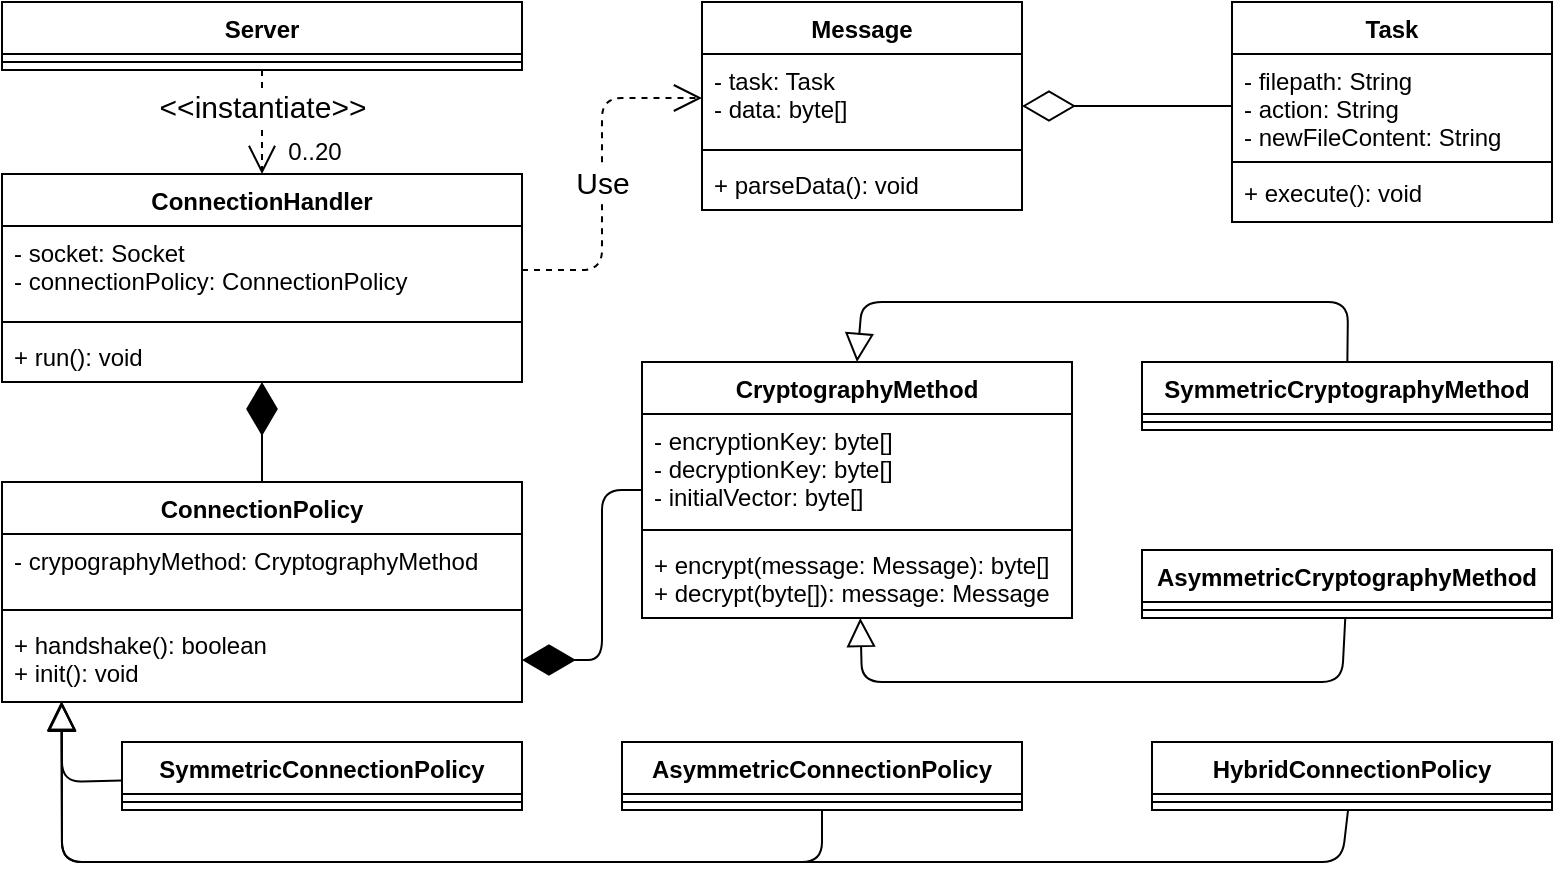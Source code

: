 <mxfile version="13.10.4" type="github">
  <diagram id="Gq7qCkKAvHV9cnfJ-7e4" name="Page-1">
    <mxGraphModel dx="1730" dy="928" grid="1" gridSize="10" guides="1" tooltips="1" connect="1" arrows="1" fold="1" page="1" pageScale="1" pageWidth="850" pageHeight="1100" math="0" shadow="0">
      <root>
        <mxCell id="0" />
        <mxCell id="1" parent="0" />
        <mxCell id="bkccexlq_GY75kYhkhC6-1" value="Server" style="swimlane;fontStyle=1;align=center;verticalAlign=top;childLayout=stackLayout;horizontal=1;startSize=26;horizontalStack=0;resizeParent=1;resizeParentMax=0;resizeLast=0;collapsible=1;marginBottom=0;" parent="1" vertex="1">
          <mxGeometry x="40" y="30" width="260" height="34" as="geometry" />
        </mxCell>
        <mxCell id="bkccexlq_GY75kYhkhC6-3" value="" style="line;strokeWidth=1;fillColor=none;align=left;verticalAlign=middle;spacingTop=-1;spacingLeft=3;spacingRight=3;rotatable=0;labelPosition=right;points=[];portConstraint=eastwest;" parent="bkccexlq_GY75kYhkhC6-1" vertex="1">
          <mxGeometry y="26" width="260" height="8" as="geometry" />
        </mxCell>
        <mxCell id="bkccexlq_GY75kYhkhC6-5" value="ConnectionHandler" style="swimlane;fontStyle=1;align=center;verticalAlign=top;childLayout=stackLayout;horizontal=1;startSize=26;horizontalStack=0;resizeParent=1;resizeParentMax=0;resizeLast=0;collapsible=1;marginBottom=0;" parent="1" vertex="1">
          <mxGeometry x="40" y="116" width="260" height="104" as="geometry" />
        </mxCell>
        <mxCell id="bkccexlq_GY75kYhkhC6-6" value="- socket: Socket&#xa;- connectionPolicy: ConnectionPolicy&#xa;" style="text;strokeColor=none;fillColor=none;align=left;verticalAlign=top;spacingLeft=4;spacingRight=4;overflow=hidden;rotatable=0;points=[[0,0.5],[1,0.5]];portConstraint=eastwest;" parent="bkccexlq_GY75kYhkhC6-5" vertex="1">
          <mxGeometry y="26" width="260" height="44" as="geometry" />
        </mxCell>
        <mxCell id="bkccexlq_GY75kYhkhC6-7" value="" style="line;strokeWidth=1;fillColor=none;align=left;verticalAlign=middle;spacingTop=-1;spacingLeft=3;spacingRight=3;rotatable=0;labelPosition=right;points=[];portConstraint=eastwest;" parent="bkccexlq_GY75kYhkhC6-5" vertex="1">
          <mxGeometry y="70" width="260" height="8" as="geometry" />
        </mxCell>
        <mxCell id="bkccexlq_GY75kYhkhC6-8" value="+ run(): void" style="text;strokeColor=none;fillColor=none;align=left;verticalAlign=top;spacingLeft=4;spacingRight=4;overflow=hidden;rotatable=0;points=[[0,0.5],[1,0.5]];portConstraint=eastwest;" parent="bkccexlq_GY75kYhkhC6-5" vertex="1">
          <mxGeometry y="78" width="260" height="26" as="geometry" />
        </mxCell>
        <mxCell id="bkccexlq_GY75kYhkhC6-9" value="ConnectionPolicy" style="swimlane;fontStyle=1;align=center;verticalAlign=top;childLayout=stackLayout;horizontal=1;startSize=26;horizontalStack=0;resizeParent=1;resizeParentMax=0;resizeLast=0;collapsible=1;marginBottom=0;" parent="1" vertex="1">
          <mxGeometry x="40" y="270" width="260" height="110" as="geometry" />
        </mxCell>
        <mxCell id="bkccexlq_GY75kYhkhC6-10" value="- crypographyMethod: CryptographyMethod" style="text;strokeColor=none;fillColor=none;align=left;verticalAlign=top;spacingLeft=4;spacingRight=4;overflow=hidden;rotatable=0;points=[[0,0.5],[1,0.5]];portConstraint=eastwest;" parent="bkccexlq_GY75kYhkhC6-9" vertex="1">
          <mxGeometry y="26" width="260" height="34" as="geometry" />
        </mxCell>
        <mxCell id="bkccexlq_GY75kYhkhC6-11" value="" style="line;strokeWidth=1;fillColor=none;align=left;verticalAlign=middle;spacingTop=-1;spacingLeft=3;spacingRight=3;rotatable=0;labelPosition=right;points=[];portConstraint=eastwest;" parent="bkccexlq_GY75kYhkhC6-9" vertex="1">
          <mxGeometry y="60" width="260" height="8" as="geometry" />
        </mxCell>
        <mxCell id="bkccexlq_GY75kYhkhC6-12" value="+ handshake(): boolean&#xa;+ init(): void&#xa;" style="text;strokeColor=none;fillColor=none;align=left;verticalAlign=top;spacingLeft=4;spacingRight=4;overflow=hidden;rotatable=0;points=[[0,0.5],[1,0.5]];portConstraint=eastwest;" parent="bkccexlq_GY75kYhkhC6-9" vertex="1">
          <mxGeometry y="68" width="260" height="42" as="geometry" />
        </mxCell>
        <mxCell id="bkccexlq_GY75kYhkhC6-13" value="AsymmetricConnectionPolicy" style="swimlane;fontStyle=1;align=center;verticalAlign=top;childLayout=stackLayout;horizontal=1;startSize=26;horizontalStack=0;resizeParent=1;resizeParentMax=0;resizeLast=0;collapsible=1;marginBottom=0;" parent="1" vertex="1">
          <mxGeometry x="350" y="400" width="200" height="34" as="geometry" />
        </mxCell>
        <mxCell id="bkccexlq_GY75kYhkhC6-15" value="" style="line;strokeWidth=1;fillColor=none;align=left;verticalAlign=middle;spacingTop=-1;spacingLeft=3;spacingRight=3;rotatable=0;labelPosition=right;points=[];portConstraint=eastwest;" parent="bkccexlq_GY75kYhkhC6-13" vertex="1">
          <mxGeometry y="26" width="200" height="8" as="geometry" />
        </mxCell>
        <mxCell id="bkccexlq_GY75kYhkhC6-17" value="SymmetricConnectionPolicy" style="swimlane;fontStyle=1;align=center;verticalAlign=top;childLayout=stackLayout;horizontal=1;startSize=26;horizontalStack=0;resizeParent=1;resizeParentMax=0;resizeLast=0;collapsible=1;marginBottom=0;" parent="1" vertex="1">
          <mxGeometry x="100" y="400" width="200" height="34" as="geometry" />
        </mxCell>
        <mxCell id="bkccexlq_GY75kYhkhC6-19" value="" style="line;strokeWidth=1;fillColor=none;align=left;verticalAlign=middle;spacingTop=-1;spacingLeft=3;spacingRight=3;rotatable=0;labelPosition=right;points=[];portConstraint=eastwest;" parent="bkccexlq_GY75kYhkhC6-17" vertex="1">
          <mxGeometry y="26" width="200" height="8" as="geometry" />
        </mxCell>
        <mxCell id="bkccexlq_GY75kYhkhC6-21" value="HybridConnectionPolicy" style="swimlane;fontStyle=1;align=center;verticalAlign=top;childLayout=stackLayout;horizontal=1;startSize=26;horizontalStack=0;resizeParent=1;resizeParentMax=0;resizeLast=0;collapsible=1;marginBottom=0;" parent="1" vertex="1">
          <mxGeometry x="615" y="400" width="200" height="34" as="geometry">
            <mxRectangle x="450" y="480" width="170" height="26" as="alternateBounds" />
          </mxGeometry>
        </mxCell>
        <mxCell id="bkccexlq_GY75kYhkhC6-23" value="" style="line;strokeWidth=1;fillColor=none;align=left;verticalAlign=middle;spacingTop=-1;spacingLeft=3;spacingRight=3;rotatable=0;labelPosition=right;points=[];portConstraint=eastwest;" parent="bkccexlq_GY75kYhkhC6-21" vertex="1">
          <mxGeometry y="26" width="200" height="8" as="geometry" />
        </mxCell>
        <mxCell id="bkccexlq_GY75kYhkhC6-35" value="Message" style="swimlane;fontStyle=1;align=center;verticalAlign=top;childLayout=stackLayout;horizontal=1;startSize=26;horizontalStack=0;resizeParent=1;resizeParentMax=0;resizeLast=0;collapsible=1;marginBottom=0;" parent="1" vertex="1">
          <mxGeometry x="390" y="30" width="160" height="104" as="geometry" />
        </mxCell>
        <mxCell id="bkccexlq_GY75kYhkhC6-36" value="- task: Task&#xa;- data: byte[]" style="text;strokeColor=none;fillColor=none;align=left;verticalAlign=top;spacingLeft=4;spacingRight=4;overflow=hidden;rotatable=0;points=[[0,0.5],[1,0.5]];portConstraint=eastwest;" parent="bkccexlq_GY75kYhkhC6-35" vertex="1">
          <mxGeometry y="26" width="160" height="44" as="geometry" />
        </mxCell>
        <mxCell id="bkccexlq_GY75kYhkhC6-37" value="" style="line;strokeWidth=1;fillColor=none;align=left;verticalAlign=middle;spacingTop=-1;spacingLeft=3;spacingRight=3;rotatable=0;labelPosition=right;points=[];portConstraint=eastwest;" parent="bkccexlq_GY75kYhkhC6-35" vertex="1">
          <mxGeometry y="70" width="160" height="8" as="geometry" />
        </mxCell>
        <mxCell id="bkccexlq_GY75kYhkhC6-38" value="+ parseData(): void" style="text;strokeColor=none;fillColor=none;align=left;verticalAlign=top;spacingLeft=4;spacingRight=4;overflow=hidden;rotatable=0;points=[[0,0.5],[1,0.5]];portConstraint=eastwest;" parent="bkccexlq_GY75kYhkhC6-35" vertex="1">
          <mxGeometry y="78" width="160" height="26" as="geometry" />
        </mxCell>
        <object label="Task" placeholders="1" id="bkccexlq_GY75kYhkhC6-43">
          <mxCell style="swimlane;fontStyle=1;align=center;verticalAlign=top;childLayout=stackLayout;horizontal=1;startSize=26;horizontalStack=0;resizeParent=1;resizeParentMax=0;resizeLast=0;collapsible=1;marginBottom=0;" parent="1" vertex="1">
            <mxGeometry x="655" y="30" width="160" height="110" as="geometry">
              <mxRectangle x="320" y="270" width="60" height="26" as="alternateBounds" />
            </mxGeometry>
          </mxCell>
        </object>
        <mxCell id="bkccexlq_GY75kYhkhC6-44" value="- filepath: String&#xa;- action: String&#xa;- newFileContent: String" style="text;strokeColor=none;fillColor=none;align=left;verticalAlign=top;spacingLeft=4;spacingRight=4;overflow=hidden;rotatable=0;points=[[0,0.5],[1,0.5]];portConstraint=eastwest;" parent="bkccexlq_GY75kYhkhC6-43" vertex="1">
          <mxGeometry y="26" width="160" height="54" as="geometry" />
        </mxCell>
        <mxCell id="Hnke83cT4_OZkZOm1KX5-7" value="+ execute(): void" style="text;align=left;verticalAlign=middle;spacingLeft=4;spacingRight=4;overflow=hidden;rotatable=0;points=[[0,0.5],[1,0.5]];portConstraint=eastwest;labelBackgroundColor=none;strokeColor=#000000;" vertex="1" parent="bkccexlq_GY75kYhkhC6-43">
          <mxGeometry y="80" width="160" height="30" as="geometry" />
        </mxCell>
        <mxCell id="bkccexlq_GY75kYhkhC6-59" value="&amp;lt;&amp;lt;instantiate&amp;gt;&amp;gt;" style="edgeStyle=none;html=1;endArrow=open;endSize=12;dashed=1;verticalAlign=bottom;fontSize=15;exitX=0.5;exitY=1;exitDx=0;exitDy=0;entryX=0.5;entryY=0;entryDx=0;entryDy=0;" parent="1" source="bkccexlq_GY75kYhkhC6-1" target="bkccexlq_GY75kYhkhC6-5" edge="1">
          <mxGeometry x="0.13" width="160" relative="1" as="geometry">
            <mxPoint x="110" y="80" as="sourcePoint" />
            <mxPoint x="120" y="110" as="targetPoint" />
            <mxPoint as="offset" />
            <Array as="points" />
          </mxGeometry>
        </mxCell>
        <mxCell id="bkccexlq_GY75kYhkhC6-73" value="0..20" style="edgeLabel;html=1;align=center;verticalAlign=middle;resizable=0;points=[];fontSize=12;" parent="bkccexlq_GY75kYhkhC6-59" vertex="1" connectable="0">
          <mxGeometry x="0.67" y="3" relative="1" as="geometry">
            <mxPoint x="22.42" y="-2.81" as="offset" />
          </mxGeometry>
        </mxCell>
        <mxCell id="bkccexlq_GY75kYhkhC6-63" value="" style="edgeStyle=none;html=1;endSize=12;endArrow=block;endFill=0;strokeWidth=1;fontSize=15;entryX=0.115;entryY=1.008;entryDx=0;entryDy=0;entryPerimeter=0;" parent="1" source="bkccexlq_GY75kYhkhC6-17" target="bkccexlq_GY75kYhkhC6-12" edge="1">
          <mxGeometry width="160" relative="1" as="geometry">
            <mxPoint x="118" y="482" as="sourcePoint" />
            <mxPoint x="70" y="381" as="targetPoint" />
            <Array as="points">
              <mxPoint x="70" y="420" />
            </Array>
          </mxGeometry>
        </mxCell>
        <mxCell id="bkccexlq_GY75kYhkhC6-64" value="" style="edgeStyle=none;html=1;endSize=12;endArrow=block;endFill=0;strokeWidth=1;fontSize=15;entryX=0.114;entryY=0.995;entryDx=0;entryDy=0;entryPerimeter=0;" parent="1" source="bkccexlq_GY75kYhkhC6-13" target="bkccexlq_GY75kYhkhC6-12" edge="1">
          <mxGeometry width="160" relative="1" as="geometry">
            <mxPoint x="644" y="450" as="sourcePoint" />
            <mxPoint x="70" y="382" as="targetPoint" />
            <Array as="points">
              <mxPoint x="450" y="460" />
              <mxPoint x="70" y="460" />
            </Array>
          </mxGeometry>
        </mxCell>
        <mxCell id="bkccexlq_GY75kYhkhC6-65" value="" style="edgeStyle=none;html=1;endSize=12;endArrow=block;endFill=0;strokeWidth=1;fontSize=15;entryX=0.115;entryY=0.995;entryDx=0;entryDy=0;entryPerimeter=0;" parent="1" source="bkccexlq_GY75kYhkhC6-21" target="bkccexlq_GY75kYhkhC6-12" edge="1">
          <mxGeometry width="160" relative="1" as="geometry">
            <mxPoint x="770" y="294" as="sourcePoint" />
            <mxPoint x="70" y="382" as="targetPoint" />
            <Array as="points">
              <mxPoint x="710" y="460" />
              <mxPoint x="70" y="460" />
            </Array>
          </mxGeometry>
        </mxCell>
        <mxCell id="bkccexlq_GY75kYhkhC6-71" value="" style="html=1;endArrow=diamondThin;endFill=0;edgeStyle=elbowEdgeStyle;elbow=vertical;endSize=24;strokeWidth=1;fontSize=15;" parent="1" source="bkccexlq_GY75kYhkhC6-43" target="bkccexlq_GY75kYhkhC6-35" edge="1">
          <mxGeometry width="160" relative="1" as="geometry">
            <mxPoint x="330" y="240" as="sourcePoint" />
            <mxPoint x="490" y="240" as="targetPoint" />
          </mxGeometry>
        </mxCell>
        <mxCell id="bkccexlq_GY75kYhkhC6-72" value="Use" style="endArrow=open;endSize=12;dashed=1;html=1;strokeWidth=1;fontSize=15;exitX=1;exitY=0.5;exitDx=0;exitDy=0;entryX=0;entryY=0.5;entryDx=0;entryDy=0;" parent="1" source="bkccexlq_GY75kYhkhC6-6" target="bkccexlq_GY75kYhkhC6-36" edge="1">
          <mxGeometry x="-0.045" width="160" relative="1" as="geometry">
            <mxPoint x="300" y="80" as="sourcePoint" />
            <mxPoint x="460" y="80" as="targetPoint" />
            <Array as="points">
              <mxPoint x="340" y="164" />
              <mxPoint x="340" y="78" />
            </Array>
            <mxPoint as="offset" />
          </mxGeometry>
        </mxCell>
        <mxCell id="Hnke83cT4_OZkZOm1KX5-8" value="CryptographyMethod" style="swimlane;fontStyle=1;align=center;verticalAlign=top;childLayout=stackLayout;horizontal=1;startSize=26;horizontalStack=0;resizeParent=1;resizeParentMax=0;resizeLast=0;collapsible=1;marginBottom=0;labelBackgroundColor=none;strokeColor=#000000;html=0;" vertex="1" parent="1">
          <mxGeometry x="360" y="210" width="215" height="128" as="geometry" />
        </mxCell>
        <mxCell id="Hnke83cT4_OZkZOm1KX5-9" value="- encryptionKey: byte[]&#xa;- decryptionKey: byte[]&#xa;- initialVector: byte[]" style="text;strokeColor=none;fillColor=none;align=left;verticalAlign=top;spacingLeft=4;spacingRight=4;overflow=hidden;rotatable=0;points=[[0,0.5],[1,0.5]];portConstraint=eastwest;" vertex="1" parent="Hnke83cT4_OZkZOm1KX5-8">
          <mxGeometry y="26" width="215" height="54" as="geometry" />
        </mxCell>
        <mxCell id="Hnke83cT4_OZkZOm1KX5-10" value="" style="line;strokeWidth=1;fillColor=none;align=left;verticalAlign=middle;spacingTop=-1;spacingLeft=3;spacingRight=3;rotatable=0;labelPosition=right;points=[];portConstraint=eastwest;" vertex="1" parent="Hnke83cT4_OZkZOm1KX5-8">
          <mxGeometry y="80" width="215" height="8" as="geometry" />
        </mxCell>
        <mxCell id="Hnke83cT4_OZkZOm1KX5-11" value="+ encrypt(message: Message): byte[]&#xa;+ decrypt(byte[]): message: Message" style="text;strokeColor=none;fillColor=none;align=left;verticalAlign=top;spacingLeft=4;spacingRight=4;overflow=hidden;rotatable=0;points=[[0,0.5],[1,0.5]];portConstraint=eastwest;" vertex="1" parent="Hnke83cT4_OZkZOm1KX5-8">
          <mxGeometry y="88" width="215" height="40" as="geometry" />
        </mxCell>
        <mxCell id="Hnke83cT4_OZkZOm1KX5-12" value="AsymmetricCryptographyMethod" style="swimlane;fontStyle=1;align=center;verticalAlign=top;childLayout=stackLayout;horizontal=1;startSize=26;horizontalStack=0;resizeParent=1;resizeParentMax=0;resizeLast=0;collapsible=1;marginBottom=0;labelBackgroundColor=none;strokeColor=#000000;html=0;" vertex="1" parent="1">
          <mxGeometry x="610" y="304" width="205" height="34" as="geometry" />
        </mxCell>
        <mxCell id="Hnke83cT4_OZkZOm1KX5-14" value="" style="line;strokeWidth=1;fillColor=none;align=left;verticalAlign=middle;spacingTop=-1;spacingLeft=3;spacingRight=3;rotatable=0;labelPosition=right;points=[];portConstraint=eastwest;" vertex="1" parent="Hnke83cT4_OZkZOm1KX5-12">
          <mxGeometry y="26" width="205" height="8" as="geometry" />
        </mxCell>
        <mxCell id="Hnke83cT4_OZkZOm1KX5-16" value="SymmetricCryptographyMethod" style="swimlane;fontStyle=1;align=center;verticalAlign=top;childLayout=stackLayout;horizontal=1;startSize=26;horizontalStack=0;resizeParent=1;resizeParentMax=0;resizeLast=0;collapsible=1;marginBottom=0;labelBackgroundColor=none;strokeColor=#000000;html=0;" vertex="1" parent="1">
          <mxGeometry x="610" y="210" width="205" height="34" as="geometry" />
        </mxCell>
        <mxCell id="Hnke83cT4_OZkZOm1KX5-17" value="" style="line;strokeWidth=1;fillColor=none;align=left;verticalAlign=middle;spacingTop=-1;spacingLeft=3;spacingRight=3;rotatable=0;labelPosition=right;points=[];portConstraint=eastwest;" vertex="1" parent="Hnke83cT4_OZkZOm1KX5-16">
          <mxGeometry y="26" width="205" height="8" as="geometry" />
        </mxCell>
        <mxCell id="Hnke83cT4_OZkZOm1KX5-18" value="" style="edgeStyle=none;html=1;endSize=12;endArrow=block;endFill=0;entryX=0.5;entryY=0;entryDx=0;entryDy=0;" edge="1" parent="1" source="Hnke83cT4_OZkZOm1KX5-16" target="Hnke83cT4_OZkZOm1KX5-8">
          <mxGeometry width="160" relative="1" as="geometry">
            <mxPoint x="495" y="190" as="sourcePoint" />
            <mxPoint x="655" y="190" as="targetPoint" />
            <Array as="points">
              <mxPoint x="713" y="180" />
              <mxPoint x="470" y="180" />
            </Array>
          </mxGeometry>
        </mxCell>
        <mxCell id="Hnke83cT4_OZkZOm1KX5-19" value="" style="edgeStyle=none;html=1;endSize=12;endArrow=block;endFill=0;" edge="1" parent="1" source="Hnke83cT4_OZkZOm1KX5-12" target="Hnke83cT4_OZkZOm1KX5-8">
          <mxGeometry width="160" relative="1" as="geometry">
            <mxPoint x="698" y="370" as="sourcePoint" />
            <mxPoint x="380" y="320" as="targetPoint" />
            <Array as="points">
              <mxPoint x="710" y="370" />
              <mxPoint x="470" y="370" />
            </Array>
          </mxGeometry>
        </mxCell>
        <mxCell id="Hnke83cT4_OZkZOm1KX5-20" value="" style="endArrow=diamondThin;endFill=1;endSize=24;html=1;entryX=1;entryY=0.5;entryDx=0;entryDy=0;" edge="1" parent="1" source="Hnke83cT4_OZkZOm1KX5-8" target="bkccexlq_GY75kYhkhC6-12">
          <mxGeometry width="160" relative="1" as="geometry">
            <mxPoint x="340" y="240" as="sourcePoint" />
            <mxPoint x="450" y="250" as="targetPoint" />
            <Array as="points">
              <mxPoint x="340" y="274" />
              <mxPoint x="340" y="359" />
            </Array>
          </mxGeometry>
        </mxCell>
        <mxCell id="Hnke83cT4_OZkZOm1KX5-22" value="" style="endArrow=diamondThin;endFill=1;endSize=24;html=1;" edge="1" parent="1" source="bkccexlq_GY75kYhkhC6-9" target="bkccexlq_GY75kYhkhC6-5">
          <mxGeometry width="160" relative="1" as="geometry">
            <mxPoint x="170" y="240" as="sourcePoint" />
            <mxPoint x="330" y="240" as="targetPoint" />
          </mxGeometry>
        </mxCell>
      </root>
    </mxGraphModel>
  </diagram>
</mxfile>
